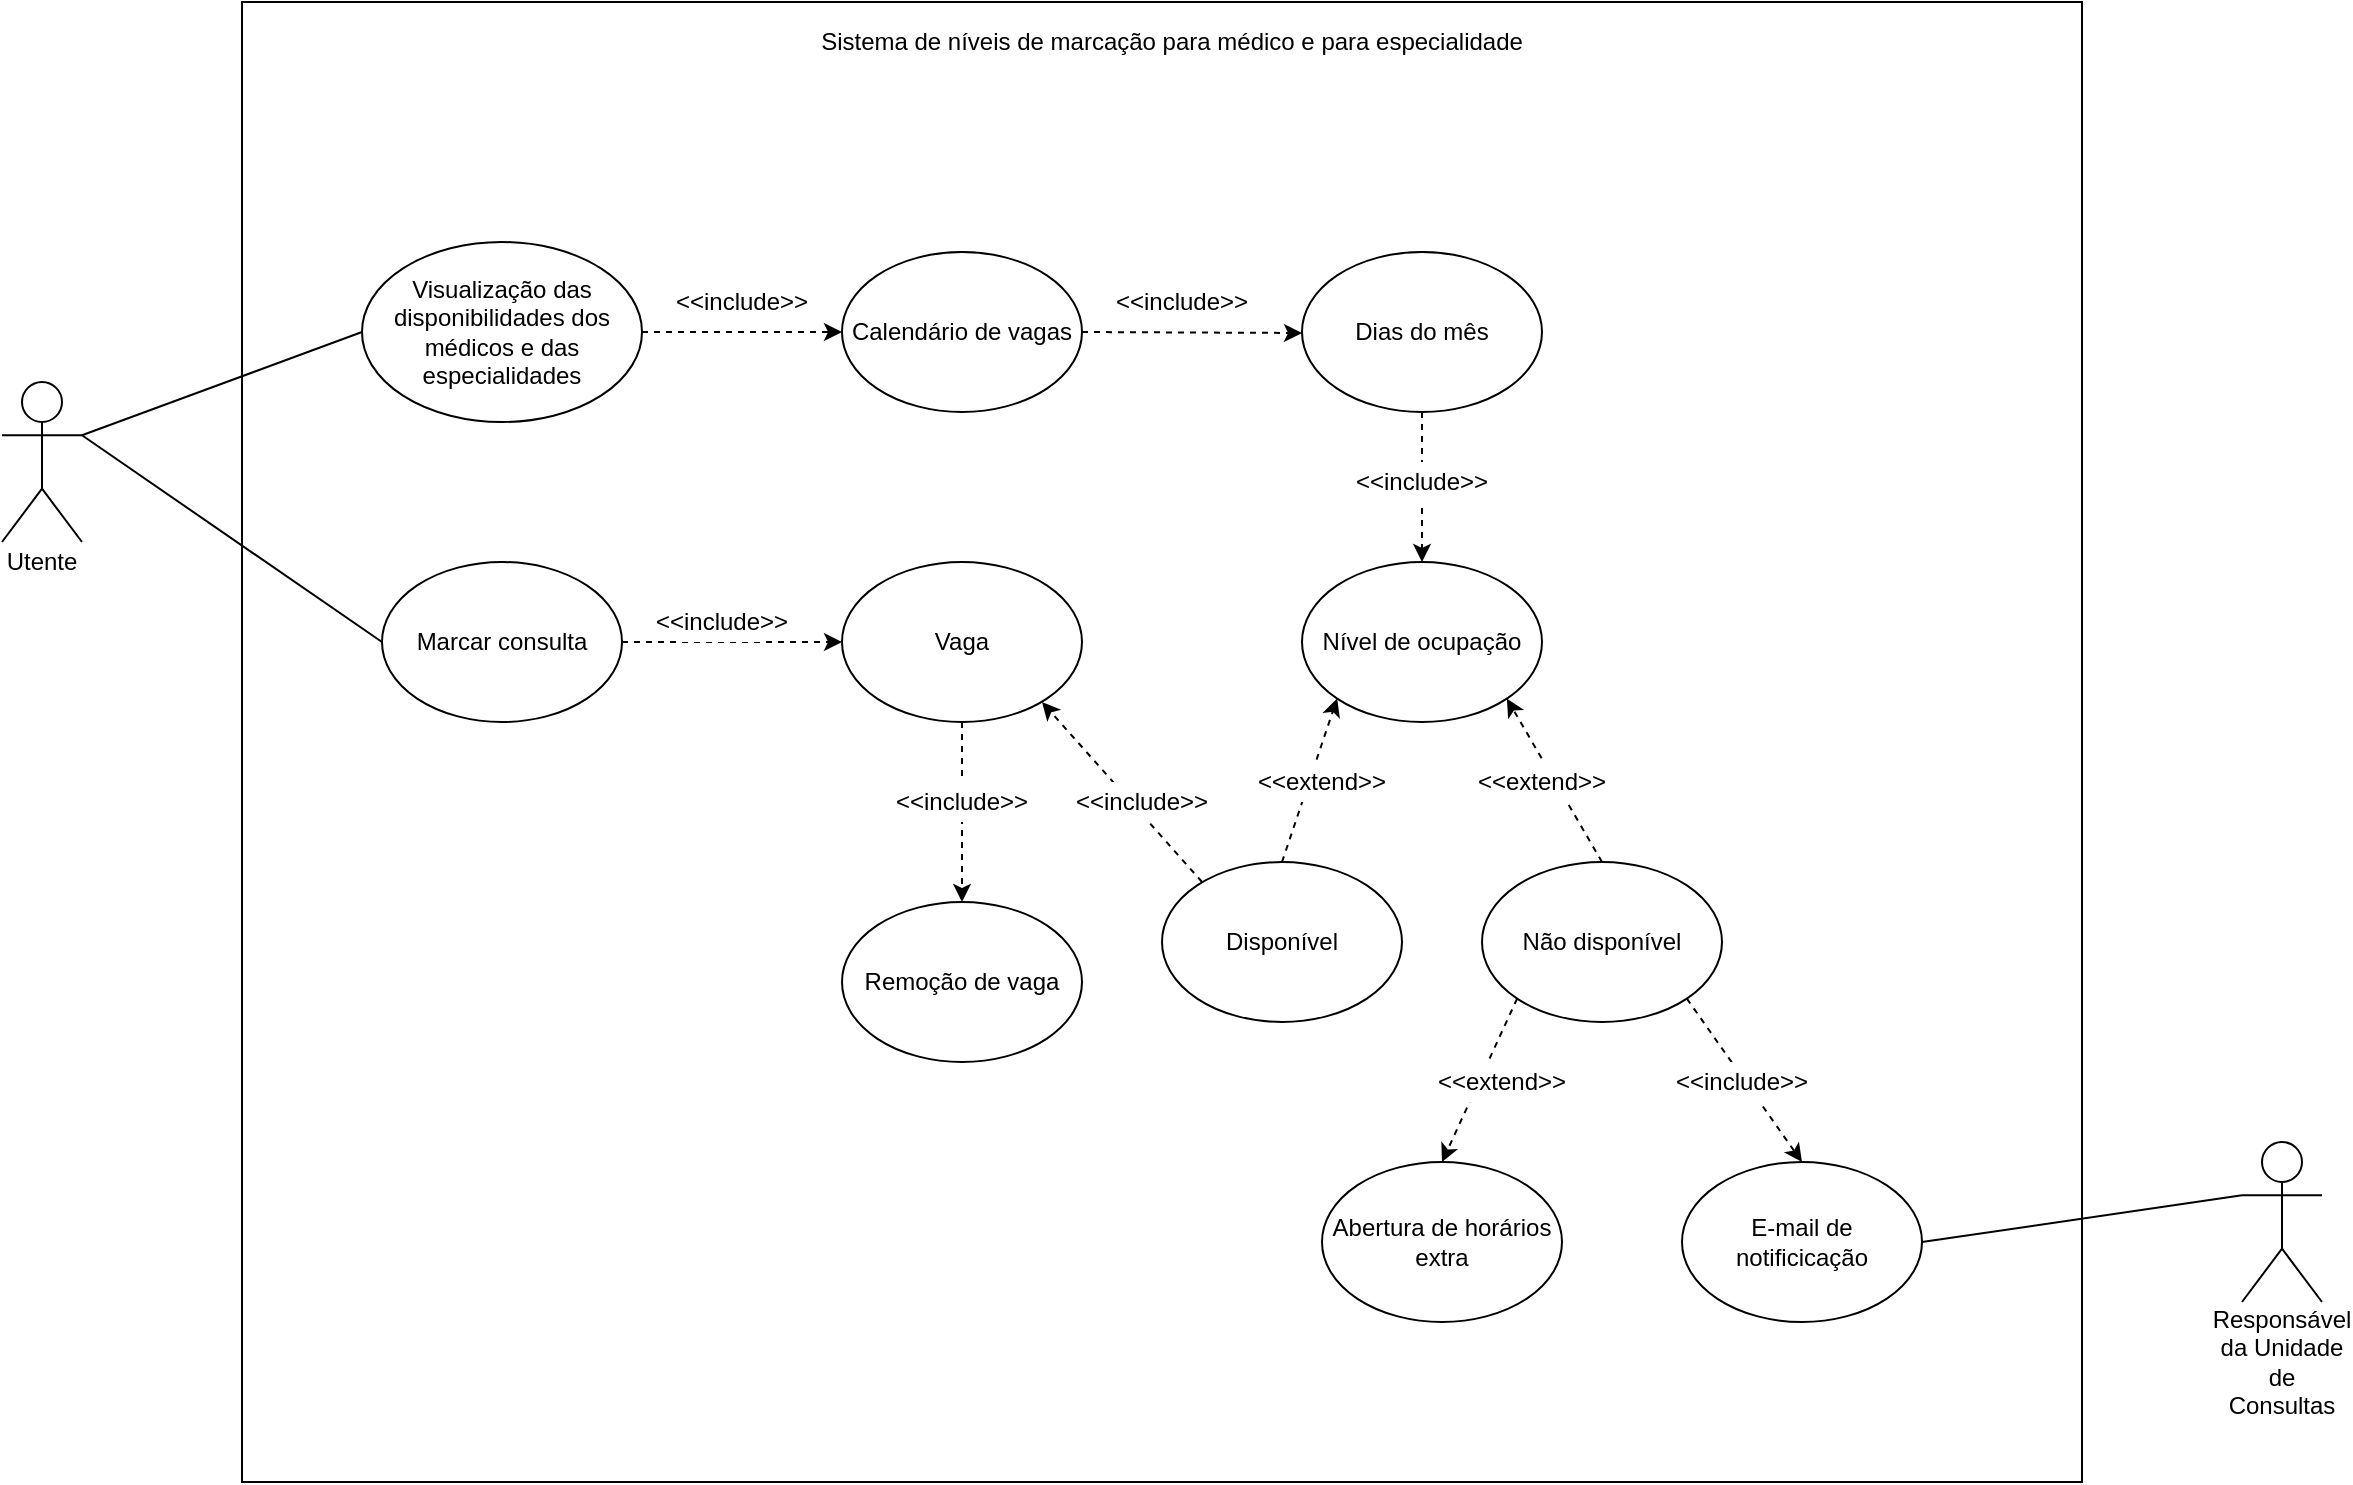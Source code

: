 <mxfile version="14.2.4" type="device"><diagram id="SnoeunJwCdBjuVCZVHfd" name="Page-1"><mxGraphModel dx="1422" dy="737" grid="1" gridSize="10" guides="1" tooltips="1" connect="1" arrows="1" fold="1" page="1" pageScale="1" pageWidth="650" pageHeight="500" math="0" shadow="0"><root><mxCell id="0"/><mxCell id="1" parent="0"/><mxCell id="uvnpmdWEfA_G3KLmjeQH-49" value="" style="rounded=0;whiteSpace=wrap;html=1;fillColor=#ffffff;" vertex="1" parent="1"><mxGeometry x="160" y="120" width="920" height="740" as="geometry"/></mxCell><mxCell id="uvnpmdWEfA_G3KLmjeQH-2" value="Visualização das disponibilidades dos médicos e das especialidades" style="ellipse;whiteSpace=wrap;html=1;" vertex="1" parent="1"><mxGeometry x="220" y="240" width="140" height="90" as="geometry"/></mxCell><mxCell id="uvnpmdWEfA_G3KLmjeQH-3" value="Actor" style="shape=umlActor;verticalLabelPosition=bottom;verticalAlign=top;html=1;outlineConnect=0;noLabel=1;" vertex="1" parent="1"><mxGeometry x="40" y="310" width="40" height="80" as="geometry"/></mxCell><mxCell id="uvnpmdWEfA_G3KLmjeQH-5" value="Calendário de vagas" style="ellipse;whiteSpace=wrap;html=1;" vertex="1" parent="1"><mxGeometry x="460" y="245" width="120" height="80" as="geometry"/></mxCell><mxCell id="uvnpmdWEfA_G3KLmjeQH-6" value="" style="endArrow=classic;html=1;entryX=0;entryY=0.5;entryDx=0;entryDy=0;dashed=1;" edge="1" parent="1" source="uvnpmdWEfA_G3KLmjeQH-2" target="uvnpmdWEfA_G3KLmjeQH-5"><mxGeometry width="50" height="50" relative="1" as="geometry"><mxPoint x="300" y="430" as="sourcePoint"/><mxPoint x="350" y="380" as="targetPoint"/></mxGeometry></mxCell><mxCell id="uvnpmdWEfA_G3KLmjeQH-7" value="&amp;lt;&amp;lt;include&amp;gt;&amp;gt;" style="text;html=1;strokeColor=none;fillColor=none;align=center;verticalAlign=middle;whiteSpace=wrap;rounded=0;" vertex="1" parent="1"><mxGeometry x="390" y="260" width="40" height="20" as="geometry"/></mxCell><mxCell id="uvnpmdWEfA_G3KLmjeQH-8" value="Dias do mês" style="ellipse;whiteSpace=wrap;html=1;" vertex="1" parent="1"><mxGeometry x="690" y="245" width="120" height="80" as="geometry"/></mxCell><mxCell id="uvnpmdWEfA_G3KLmjeQH-9" value="" style="endArrow=classic;html=1;dashed=1;exitX=1;exitY=0.5;exitDx=0;exitDy=0;" edge="1" parent="1" source="uvnpmdWEfA_G3KLmjeQH-5"><mxGeometry width="50" height="50" relative="1" as="geometry"><mxPoint x="610" y="280" as="sourcePoint"/><mxPoint x="690" y="285.5" as="targetPoint"/></mxGeometry></mxCell><mxCell id="uvnpmdWEfA_G3KLmjeQH-10" value="&amp;lt;&amp;lt;include&amp;gt;&amp;gt;" style="text;html=1;strokeColor=none;align=center;verticalAlign=middle;whiteSpace=wrap;rounded=0;fillColor=#ffffff;" vertex="1" parent="1"><mxGeometry x="610" y="260" width="40" height="20" as="geometry"/></mxCell><mxCell id="uvnpmdWEfA_G3KLmjeQH-16" value="Marcar consulta" style="ellipse;whiteSpace=wrap;html=1;fillColor=#ffffff;" vertex="1" parent="1"><mxGeometry x="230" y="400" width="120" height="80" as="geometry"/></mxCell><mxCell id="uvnpmdWEfA_G3KLmjeQH-19" value="" style="endArrow=classic;html=1;dashed=1;exitX=1;exitY=0.5;exitDx=0;exitDy=0;entryX=0;entryY=0.5;entryDx=0;entryDy=0;" edge="1" parent="1" source="uvnpmdWEfA_G3KLmjeQH-16" target="uvnpmdWEfA_G3KLmjeQH-31"><mxGeometry width="50" height="50" relative="1" as="geometry"><mxPoint x="500" y="520" as="sourcePoint"/><mxPoint x="410" y="550" as="targetPoint"/></mxGeometry></mxCell><mxCell id="uvnpmdWEfA_G3KLmjeQH-20" value="&amp;lt;&amp;lt;include&amp;gt;&amp;gt;" style="text;html=1;strokeColor=none;align=center;verticalAlign=middle;whiteSpace=wrap;rounded=0;fillColor=#ffffff;" vertex="1" parent="1"><mxGeometry x="380" y="420" width="40" height="20" as="geometry"/></mxCell><mxCell id="uvnpmdWEfA_G3KLmjeQH-21" value="" style="endArrow=classic;html=1;dashed=1;entryX=0.5;entryY=0;entryDx=0;entryDy=0;" edge="1" parent="1" source="uvnpmdWEfA_G3KLmjeQH-31" target="uvnpmdWEfA_G3KLmjeQH-22"><mxGeometry width="50" height="50" relative="1" as="geometry"><mxPoint x="950" y="490" as="sourcePoint"/><mxPoint x="850" y="450" as="targetPoint"/></mxGeometry></mxCell><mxCell id="uvnpmdWEfA_G3KLmjeQH-22" value="Remoção de vaga" style="ellipse;whiteSpace=wrap;html=1;fillColor=#ffffff;" vertex="1" parent="1"><mxGeometry x="460" y="570" width="120" height="80" as="geometry"/></mxCell><mxCell id="uvnpmdWEfA_G3KLmjeQH-23" value="&amp;lt;&amp;lt;include&amp;gt;&amp;gt;" style="text;html=1;strokeColor=none;align=center;verticalAlign=middle;whiteSpace=wrap;rounded=0;fillColor=#ffffff;" vertex="1" parent="1"><mxGeometry x="500" y="510" width="40" height="20" as="geometry"/></mxCell><mxCell id="uvnpmdWEfA_G3KLmjeQH-24" value="" style="endArrow=classic;html=1;dashed=1;exitX=0.5;exitY=1;exitDx=0;exitDy=0;" edge="1" parent="1" source="uvnpmdWEfA_G3KLmjeQH-8" target="uvnpmdWEfA_G3KLmjeQH-25"><mxGeometry width="50" height="50" relative="1" as="geometry"><mxPoint x="860" y="550" as="sourcePoint"/><mxPoint x="740" y="500" as="targetPoint"/></mxGeometry></mxCell><mxCell id="uvnpmdWEfA_G3KLmjeQH-25" value="Nível de ocupação" style="ellipse;whiteSpace=wrap;html=1;fillColor=#ffffff;" vertex="1" parent="1"><mxGeometry x="690" y="400" width="120" height="80" as="geometry"/></mxCell><mxCell id="uvnpmdWEfA_G3KLmjeQH-26" value="" style="endArrow=classic;html=1;dashed=1;exitX=0.5;exitY=0;exitDx=0;exitDy=0;entryX=0;entryY=1;entryDx=0;entryDy=0;" edge="1" parent="1" source="uvnpmdWEfA_G3KLmjeQH-28" target="uvnpmdWEfA_G3KLmjeQH-25"><mxGeometry width="50" height="50" relative="1" as="geometry"><mxPoint x="750" y="440" as="sourcePoint"/><mxPoint x="710" y="600" as="targetPoint"/></mxGeometry></mxCell><mxCell id="uvnpmdWEfA_G3KLmjeQH-27" value="" style="endArrow=classic;html=1;dashed=1;exitX=0.5;exitY=0;exitDx=0;exitDy=0;entryX=1;entryY=1;entryDx=0;entryDy=0;" edge="1" parent="1" source="uvnpmdWEfA_G3KLmjeQH-29" target="uvnpmdWEfA_G3KLmjeQH-25"><mxGeometry width="50" height="50" relative="1" as="geometry"><mxPoint x="781" y="570" as="sourcePoint"/><mxPoint x="781" y="570" as="targetPoint"/></mxGeometry></mxCell><mxCell id="uvnpmdWEfA_G3KLmjeQH-28" value="Disponível" style="ellipse;whiteSpace=wrap;html=1;fillColor=#ffffff;" vertex="1" parent="1"><mxGeometry x="620" y="550" width="120" height="80" as="geometry"/></mxCell><mxCell id="uvnpmdWEfA_G3KLmjeQH-29" value="Não disponível" style="ellipse;whiteSpace=wrap;html=1;fillColor=#ffffff;" vertex="1" parent="1"><mxGeometry x="780" y="550" width="120" height="80" as="geometry"/></mxCell><mxCell id="uvnpmdWEfA_G3KLmjeQH-30" value="" style="endArrow=classic;html=1;dashed=1;exitX=0.167;exitY=0.125;exitDx=0;exitDy=0;exitPerimeter=0;" edge="1" parent="1" source="uvnpmdWEfA_G3KLmjeQH-28"><mxGeometry width="50" height="50" relative="1" as="geometry"><mxPoint x="707.574" y="578.284" as="sourcePoint"/><mxPoint x="560" y="470" as="targetPoint"/></mxGeometry></mxCell><mxCell id="uvnpmdWEfA_G3KLmjeQH-31" value="Vaga" style="ellipse;whiteSpace=wrap;html=1;fillColor=#ffffff;" vertex="1" parent="1"><mxGeometry x="460" y="400" width="120" height="80" as="geometry"/></mxCell><mxCell id="uvnpmdWEfA_G3KLmjeQH-33" value="&amp;lt;&amp;lt;extend&amp;gt;&amp;gt;" style="text;html=1;strokeColor=none;align=center;verticalAlign=middle;whiteSpace=wrap;rounded=0;fillColor=#ffffff;" vertex="1" parent="1"><mxGeometry x="790" y="500" width="40" height="20" as="geometry"/></mxCell><mxCell id="uvnpmdWEfA_G3KLmjeQH-35" value="&amp;lt;&amp;lt;extend&amp;gt;&amp;gt;" style="text;html=1;strokeColor=none;align=center;verticalAlign=middle;whiteSpace=wrap;rounded=0;fillColor=#ffffff;" vertex="1" parent="1"><mxGeometry x="680" y="500" width="40" height="20" as="geometry"/></mxCell><mxCell id="uvnpmdWEfA_G3KLmjeQH-36" value="&amp;lt;&amp;lt;include&amp;gt;&amp;gt;" style="text;html=1;strokeColor=none;align=center;verticalAlign=middle;whiteSpace=wrap;rounded=0;fillColor=#ffffff;" vertex="1" parent="1"><mxGeometry x="590" y="510" width="40" height="20" as="geometry"/></mxCell><mxCell id="uvnpmdWEfA_G3KLmjeQH-37" value="&amp;lt;&amp;lt;include&amp;gt;&amp;gt;" style="text;html=1;strokeColor=none;align=center;verticalAlign=middle;whiteSpace=wrap;rounded=0;fillColor=#ffffff;" vertex="1" parent="1"><mxGeometry x="730" y="350" width="40" height="20" as="geometry"/></mxCell><mxCell id="uvnpmdWEfA_G3KLmjeQH-38" value="" style="endArrow=classic;html=1;dashed=1;exitX=0;exitY=1;exitDx=0;exitDy=0;entryX=0.5;entryY=0;entryDx=0;entryDy=0;" edge="1" parent="1" source="uvnpmdWEfA_G3KLmjeQH-29" target="uvnpmdWEfA_G3KLmjeQH-39"><mxGeometry width="50" height="50" relative="1" as="geometry"><mxPoint x="950" y="650" as="sourcePoint"/><mxPoint x="970" y="620" as="targetPoint"/></mxGeometry></mxCell><mxCell id="uvnpmdWEfA_G3KLmjeQH-39" value="Abertura de horários extra" style="ellipse;whiteSpace=wrap;html=1;fillColor=#ffffff;" vertex="1" parent="1"><mxGeometry x="700" y="700" width="120" height="80" as="geometry"/></mxCell><mxCell id="uvnpmdWEfA_G3KLmjeQH-40" value="&amp;lt;&amp;lt;extend&amp;gt;&amp;gt;" style="text;html=1;strokeColor=none;align=center;verticalAlign=middle;whiteSpace=wrap;rounded=0;fillColor=#ffffff;" vertex="1" parent="1"><mxGeometry x="770" y="650" width="40" height="20" as="geometry"/></mxCell><mxCell id="uvnpmdWEfA_G3KLmjeQH-41" value="" style="endArrow=classic;html=1;dashed=1;exitX=1;exitY=1;exitDx=0;exitDy=0;entryX=0.5;entryY=0;entryDx=0;entryDy=0;" edge="1" parent="1" source="uvnpmdWEfA_G3KLmjeQH-29" target="uvnpmdWEfA_G3KLmjeQH-42"><mxGeometry width="50" height="50" relative="1" as="geometry"><mxPoint x="1040" y="740" as="sourcePoint"/><mxPoint x="960" y="760" as="targetPoint"/></mxGeometry></mxCell><mxCell id="uvnpmdWEfA_G3KLmjeQH-42" value="E-mail de notificicação" style="ellipse;whiteSpace=wrap;html=1;fillColor=#ffffff;" vertex="1" parent="1"><mxGeometry x="880" y="700" width="120" height="80" as="geometry"/></mxCell><mxCell id="uvnpmdWEfA_G3KLmjeQH-43" value="&amp;lt;&amp;lt;include&amp;gt;&amp;gt;" style="text;html=1;strokeColor=none;align=center;verticalAlign=middle;whiteSpace=wrap;rounded=0;fillColor=#ffffff;" vertex="1" parent="1"><mxGeometry x="890" y="650" width="40" height="20" as="geometry"/></mxCell><mxCell id="uvnpmdWEfA_G3KLmjeQH-44" value="Actor" style="shape=umlActor;verticalLabelPosition=bottom;verticalAlign=top;html=1;outlineConnect=0;noLabel=1;" vertex="1" parent="1"><mxGeometry x="1160" y="690" width="40" height="80" as="geometry"/></mxCell><mxCell id="uvnpmdWEfA_G3KLmjeQH-47" value="Responsável da Unidade de Consultas" style="text;html=1;strokeColor=none;fillColor=none;align=center;verticalAlign=middle;whiteSpace=wrap;rounded=0;" vertex="1" parent="1"><mxGeometry x="1160" y="790" width="40" height="20" as="geometry"/></mxCell><mxCell id="uvnpmdWEfA_G3KLmjeQH-48" value="Utente" style="text;html=1;strokeColor=none;fillColor=none;align=center;verticalAlign=middle;whiteSpace=wrap;rounded=0;" vertex="1" parent="1"><mxGeometry x="40" y="390" width="40" height="20" as="geometry"/></mxCell><mxCell id="uvnpmdWEfA_G3KLmjeQH-50" value="" style="endArrow=none;html=1;entryX=1;entryY=0.333;entryDx=0;entryDy=0;entryPerimeter=0;exitX=0;exitY=0.5;exitDx=0;exitDy=0;" edge="1" parent="1" source="uvnpmdWEfA_G3KLmjeQH-2" target="uvnpmdWEfA_G3KLmjeQH-3"><mxGeometry width="50" height="50" relative="1" as="geometry"><mxPoint x="610" y="540" as="sourcePoint"/><mxPoint x="660" y="490" as="targetPoint"/></mxGeometry></mxCell><mxCell id="uvnpmdWEfA_G3KLmjeQH-52" value="" style="endArrow=none;html=1;exitX=1;exitY=0.333;exitDx=0;exitDy=0;exitPerimeter=0;entryX=0;entryY=0.5;entryDx=0;entryDy=0;" edge="1" parent="1" source="uvnpmdWEfA_G3KLmjeQH-3" target="uvnpmdWEfA_G3KLmjeQH-16"><mxGeometry width="50" height="50" relative="1" as="geometry"><mxPoint x="80" y="340" as="sourcePoint"/><mxPoint x="660" y="490" as="targetPoint"/></mxGeometry></mxCell><mxCell id="uvnpmdWEfA_G3KLmjeQH-53" value="" style="endArrow=none;html=1;entryX=0;entryY=0.333;entryDx=0;entryDy=0;entryPerimeter=0;exitX=1;exitY=0.5;exitDx=0;exitDy=0;" edge="1" parent="1" source="uvnpmdWEfA_G3KLmjeQH-42" target="uvnpmdWEfA_G3KLmjeQH-44"><mxGeometry width="50" height="50" relative="1" as="geometry"><mxPoint x="610" y="540" as="sourcePoint"/><mxPoint x="660" y="490" as="targetPoint"/></mxGeometry></mxCell><mxCell id="uvnpmdWEfA_G3KLmjeQH-55" value="Sistema de níveis de marcação para médico e para especialidade" style="text;html=1;strokeColor=none;fillColor=none;align=center;verticalAlign=middle;whiteSpace=wrap;rounded=0;" vertex="1" parent="1"><mxGeometry x="370" y="130" width="510" height="20" as="geometry"/></mxCell></root></mxGraphModel></diagram></mxfile>